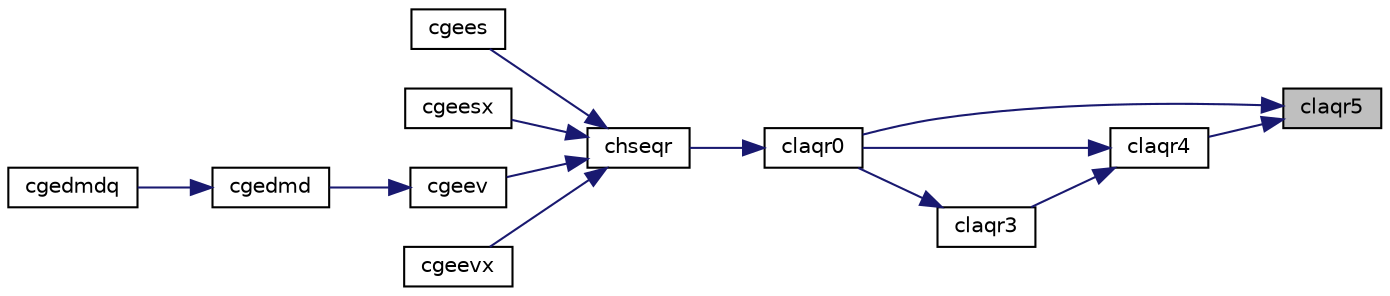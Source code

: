 digraph "claqr5"
{
 // LATEX_PDF_SIZE
  edge [fontname="Helvetica",fontsize="10",labelfontname="Helvetica",labelfontsize="10"];
  node [fontname="Helvetica",fontsize="10",shape=record];
  rankdir="RL";
  Node1 [label="claqr5",height=0.2,width=0.4,color="black", fillcolor="grey75", style="filled", fontcolor="black",tooltip="CLAQR5 performs a single small-bulge multi-shift QR sweep."];
  Node1 -> Node2 [dir="back",color="midnightblue",fontsize="10",style="solid",fontname="Helvetica"];
  Node2 [label="claqr0",height=0.2,width=0.4,color="black", fillcolor="white", style="filled",URL="$claqr0_8f.html#a4933184366bee4974ea87a9664bcaf8f",tooltip="CLAQR0 computes the eigenvalues of a Hessenberg matrix, and optionally the matrices from the Schur de..."];
  Node2 -> Node3 [dir="back",color="midnightblue",fontsize="10",style="solid",fontname="Helvetica"];
  Node3 [label="chseqr",height=0.2,width=0.4,color="black", fillcolor="white", style="filled",URL="$chseqr_8f.html#ac942d4e00d833830e58c722d270621c8",tooltip="CHSEQR"];
  Node3 -> Node4 [dir="back",color="midnightblue",fontsize="10",style="solid",fontname="Helvetica"];
  Node4 [label="cgees",height=0.2,width=0.4,color="black", fillcolor="white", style="filled",URL="$cgees_8f.html#a6116f4ac8725e779da5d28d3f858ad2f",tooltip="CGEES computes the eigenvalues, the Schur form, and, optionally, the matrix of Schur vectors for GE m..."];
  Node3 -> Node5 [dir="back",color="midnightblue",fontsize="10",style="solid",fontname="Helvetica"];
  Node5 [label="cgeesx",height=0.2,width=0.4,color="black", fillcolor="white", style="filled",URL="$cgeesx_8f.html#a788eda36c325ae49831c608588adaa69",tooltip="CGEESX computes the eigenvalues, the Schur form, and, optionally, the matrix of Schur vectors for GE ..."];
  Node3 -> Node6 [dir="back",color="midnightblue",fontsize="10",style="solid",fontname="Helvetica"];
  Node6 [label="cgeev",height=0.2,width=0.4,color="black", fillcolor="white", style="filled",URL="$cgeev_8f.html#a175ced0ce627161ef2f052fc7ceabe5e",tooltip="CGEEV computes the eigenvalues and, optionally, the left and/or right eigenvectors for GE matrices"];
  Node6 -> Node7 [dir="back",color="midnightblue",fontsize="10",style="solid",fontname="Helvetica"];
  Node7 [label="cgedmd",height=0.2,width=0.4,color="black", fillcolor="white", style="filled",URL="$cgedmd_8f90.html#ae20a5be20e93752e6a0f2e85b78d5a96",tooltip="CGEDMD computes the Dynamic Mode Decomposition (DMD) for a pair of data snapshot matrices."];
  Node7 -> Node8 [dir="back",color="midnightblue",fontsize="10",style="solid",fontname="Helvetica"];
  Node8 [label="cgedmdq",height=0.2,width=0.4,color="black", fillcolor="white", style="filled",URL="$cgedmdq_8f90.html#a80108eada0975658d093e7bfd753b623",tooltip="CGEDMDQ computes the Dynamic Mode Decomposition (DMD) for a pair of data snapshot matrices."];
  Node3 -> Node9 [dir="back",color="midnightblue",fontsize="10",style="solid",fontname="Helvetica"];
  Node9 [label="cgeevx",height=0.2,width=0.4,color="black", fillcolor="white", style="filled",URL="$cgeevx_8f.html#a397ffbf0007d6b72f4639379df27ae53",tooltip="CGEEVX computes the eigenvalues and, optionally, the left and/or right eigenvectors for GE matrices"];
  Node1 -> Node10 [dir="back",color="midnightblue",fontsize="10",style="solid",fontname="Helvetica"];
  Node10 [label="claqr4",height=0.2,width=0.4,color="black", fillcolor="white", style="filled",URL="$claqr4_8f.html#aa64d58da424edf99ec94401802c0abd0",tooltip="CLAQR4 computes the eigenvalues of a Hessenberg matrix, and optionally the matrices from the Schur de..."];
  Node10 -> Node2 [dir="back",color="midnightblue",fontsize="10",style="solid",fontname="Helvetica"];
  Node10 -> Node11 [dir="back",color="midnightblue",fontsize="10",style="solid",fontname="Helvetica"];
  Node11 [label="claqr3",height=0.2,width=0.4,color="black", fillcolor="white", style="filled",URL="$claqr3_8f.html#aa7abd9baec48ad30e2e28fc8cc236a1e",tooltip="CLAQR3 performs the unitary similarity transformation of a Hessenberg matrix to detect and deflate fu..."];
  Node11 -> Node2 [dir="back",color="midnightblue",fontsize="10",style="solid",fontname="Helvetica"];
}

